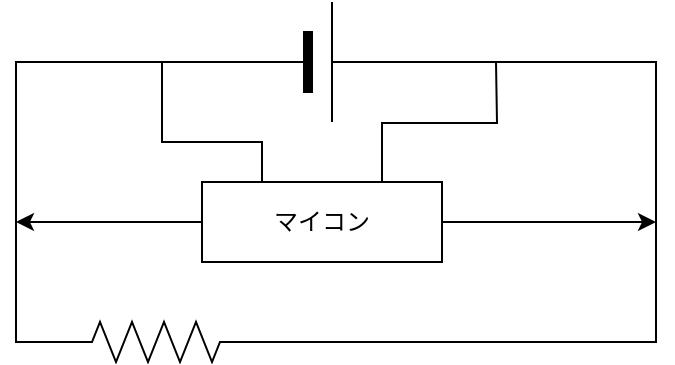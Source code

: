 <mxfile version="23.1.6" type="github">
  <diagram name="ページ1" id="OEwkLrXwcLxc9KMcJWuE">
    <mxGraphModel dx="562" dy="311" grid="1" gridSize="10" guides="1" tooltips="1" connect="1" arrows="1" fold="1" page="1" pageScale="1" pageWidth="827" pageHeight="1169" math="0" shadow="0">
      <root>
        <mxCell id="0" />
        <mxCell id="1" parent="0" />
        <mxCell id="dvPCMycT_k5hkmr5Kadz-14" value="" style="verticalLabelPosition=bottom;shadow=0;dashed=0;align=center;fillColor=strokeColor;html=1;verticalAlign=top;strokeWidth=1;shape=mxgraph.electrical.miscellaneous.monocell_battery;" vertex="1" parent="1">
          <mxGeometry x="313" y="20" width="100" height="60" as="geometry" />
        </mxCell>
        <mxCell id="dvPCMycT_k5hkmr5Kadz-28" style="edgeStyle=orthogonalEdgeStyle;rounded=0;orthogonalLoop=1;jettySize=auto;html=1;exitX=0.75;exitY=0;exitDx=0;exitDy=0;endArrow=none;endFill=0;" edge="1" parent="1" source="dvPCMycT_k5hkmr5Kadz-17">
          <mxGeometry relative="1" as="geometry">
            <mxPoint x="450" y="50" as="targetPoint" />
          </mxGeometry>
        </mxCell>
        <mxCell id="dvPCMycT_k5hkmr5Kadz-30" style="edgeStyle=orthogonalEdgeStyle;rounded=0;orthogonalLoop=1;jettySize=auto;html=1;" edge="1" parent="1" source="dvPCMycT_k5hkmr5Kadz-17">
          <mxGeometry relative="1" as="geometry">
            <mxPoint x="210" y="130" as="targetPoint" />
          </mxGeometry>
        </mxCell>
        <mxCell id="dvPCMycT_k5hkmr5Kadz-31" style="edgeStyle=orthogonalEdgeStyle;rounded=0;orthogonalLoop=1;jettySize=auto;html=1;" edge="1" parent="1" source="dvPCMycT_k5hkmr5Kadz-17">
          <mxGeometry relative="1" as="geometry">
            <mxPoint x="530" y="130" as="targetPoint" />
          </mxGeometry>
        </mxCell>
        <mxCell id="dvPCMycT_k5hkmr5Kadz-17" value="マイコン" style="rounded=0;whiteSpace=wrap;html=1;" vertex="1" parent="1">
          <mxGeometry x="303" y="110" width="120" height="40" as="geometry" />
        </mxCell>
        <mxCell id="dvPCMycT_k5hkmr5Kadz-19" value="" style="pointerEvents=1;verticalLabelPosition=bottom;shadow=0;dashed=0;align=center;html=1;verticalAlign=top;shape=mxgraph.electrical.resistors.resistor_2;" vertex="1" parent="1">
          <mxGeometry x="230" y="180" width="100" height="20" as="geometry" />
        </mxCell>
        <mxCell id="dvPCMycT_k5hkmr5Kadz-20" style="edgeStyle=orthogonalEdgeStyle;rounded=0;orthogonalLoop=1;jettySize=auto;html=1;exitX=0;exitY=0.5;exitDx=0;exitDy=0;exitPerimeter=0;entryX=0;entryY=0.5;entryDx=0;entryDy=0;entryPerimeter=0;endArrow=none;endFill=0;" edge="1" parent="1" source="dvPCMycT_k5hkmr5Kadz-14" target="dvPCMycT_k5hkmr5Kadz-19">
          <mxGeometry relative="1" as="geometry" />
        </mxCell>
        <mxCell id="dvPCMycT_k5hkmr5Kadz-25" style="edgeStyle=orthogonalEdgeStyle;rounded=0;orthogonalLoop=1;jettySize=auto;html=1;exitX=1;exitY=0.5;exitDx=0;exitDy=0;exitPerimeter=0;entryX=1;entryY=0.5;entryDx=0;entryDy=0;entryPerimeter=0;endArrow=none;endFill=0;" edge="1" parent="1" source="dvPCMycT_k5hkmr5Kadz-19" target="dvPCMycT_k5hkmr5Kadz-14">
          <mxGeometry relative="1" as="geometry">
            <Array as="points">
              <mxPoint x="530" y="190" />
              <mxPoint x="530" y="50" />
            </Array>
          </mxGeometry>
        </mxCell>
        <mxCell id="dvPCMycT_k5hkmr5Kadz-29" style="edgeStyle=orthogonalEdgeStyle;rounded=0;orthogonalLoop=1;jettySize=auto;html=1;exitX=0.25;exitY=0;exitDx=0;exitDy=0;entryX=0;entryY=0.5;entryDx=0;entryDy=0;entryPerimeter=0;endArrow=none;endFill=0;" edge="1" parent="1" source="dvPCMycT_k5hkmr5Kadz-17" target="dvPCMycT_k5hkmr5Kadz-14">
          <mxGeometry relative="1" as="geometry" />
        </mxCell>
      </root>
    </mxGraphModel>
  </diagram>
</mxfile>
